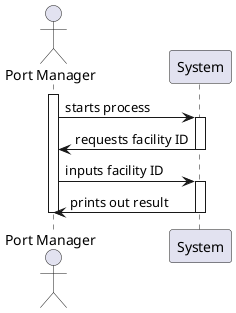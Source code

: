 @startuml

actor "Port Manager" as ACT

participant "System" as SYS

activate ACT
ACT -> SYS : starts process
activate SYS
SYS -> ACT : requests facility ID
deactivate SYS

ACT -> SYS : inputs facility ID
activate SYS
SYS -> ACT : prints out result
deactivate SYS
deactivate ACT



@enduml
